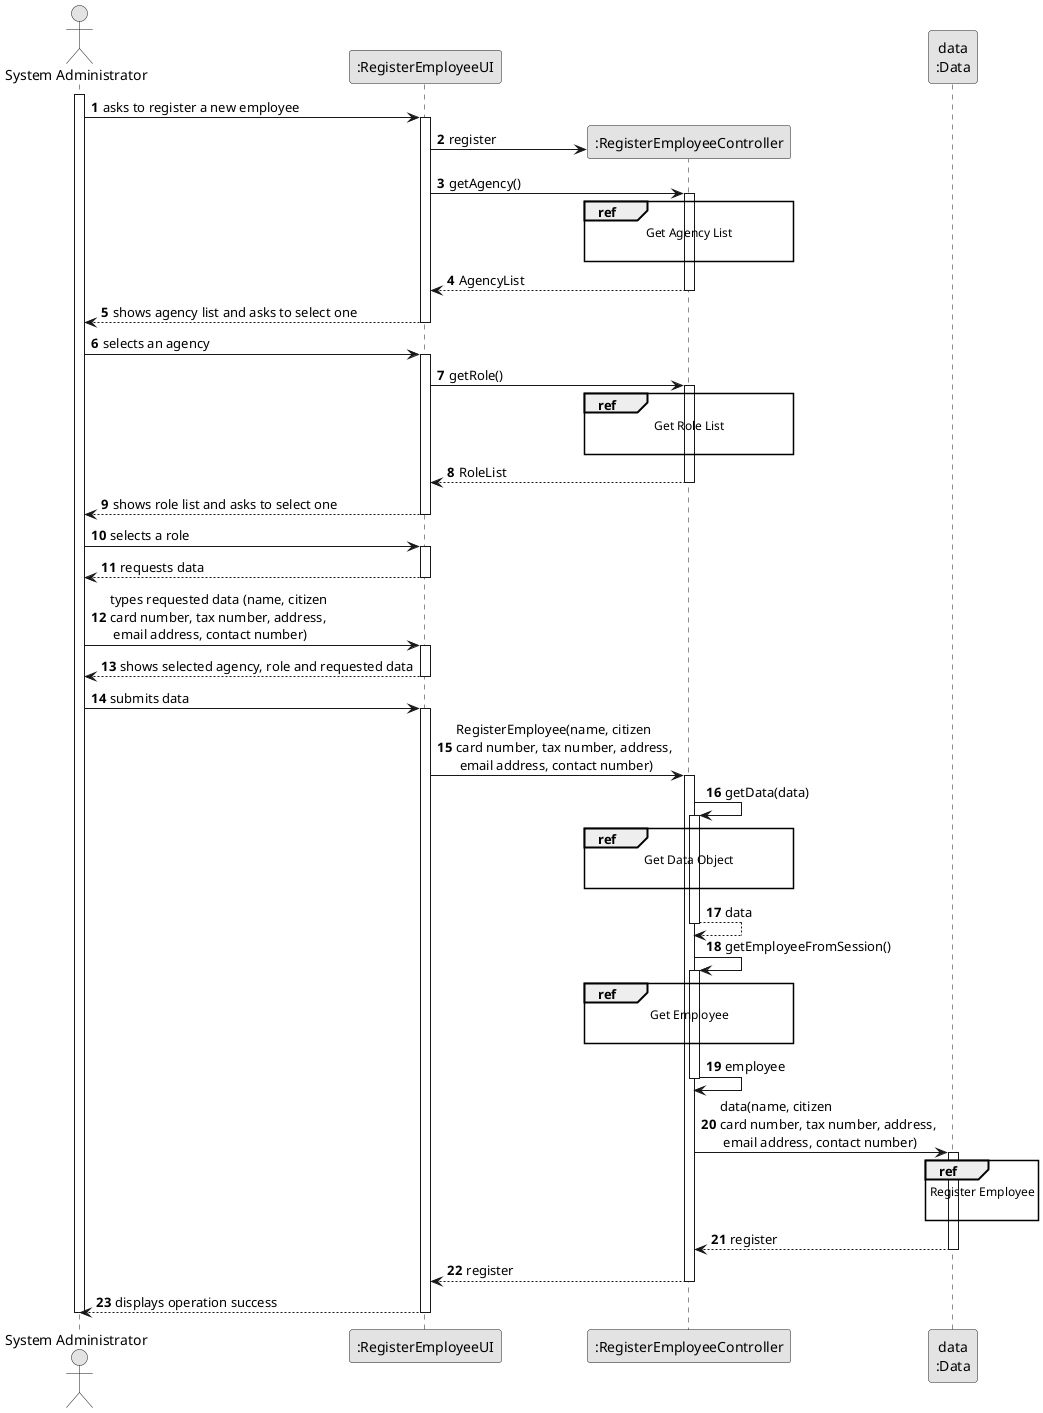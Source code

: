 @startuml
skinparam monochrome true
skinparam packageStyle rectangle
skinparam shadowing false

autonumber

'hide footbox
actor "System Administrator" as ADM
participant ":RegisterEmployeeUI" as UI
participant ":RegisterEmployeeController" as CTRL
participant "data\n:Data" as DATA

activate ADM

    ADM -> UI : asks to register a new employee

    activate UI

        UI -> CTRL** : register
        UI -> CTRL : getAgency()
        ref over CTRL
            Get Agency List

        end ref

        activate CTRL

            CTRL --> UI : AgencyList
        deactivate CTRL

        UI --> ADM : shows agency list and asks to select one
    deactivate UI

    ADM -> UI : selects an agency
    activate UI

    UI -> CTRL : getRole()
            ref over CTRL
                Get Role List

            end ref

            activate CTRL

                CTRL --> UI : RoleList
            deactivate CTRL

            UI --> ADM : shows role list and asks to select one
        deactivate UI

        ADM -> UI : selects a role
        activate UI

        UI --> ADM : requests data
    deactivate UI

    ADM -> UI : types requested data (name, citizen \ncard number, tax number, address,\n email address, contact number)
        activate UI

            UI --> ADM : shows selected agency, role and requested data
        deactivate UI

        ADM -> UI : submits data
        activate UI

        UI -> CTRL : RegisterEmployee(name, citizen \ncard number, tax number, address,\n email address, contact number)
        activate CTRL

            CTRL -> CTRL : getData(data)
            activate CTRL

                ref over CTRL
                    Get Data Object

                end ref

                CTRL --> CTRL : data
            deactivate CTRL

            CTRL -> CTRL : getEmployeeFromSession()
            activate CTRL

                ref over CTRL
                    Get Employee

                end ref
                CTRL -> CTRL : employee
            deactivate CTRL

            CTRL -> DATA: data(name, citizen \ncard number, tax number, address,\n email address, contact number)
            activate DATA

                ref over DATA
                    Register Employee

                end

                DATA --> CTRL : register
            deactivate DATA

            CTRL --> UI: register
            deactivate CTRL
            UI --> ADM: displays operation success
    deactivate UI

deactivate ADM

@enduml
